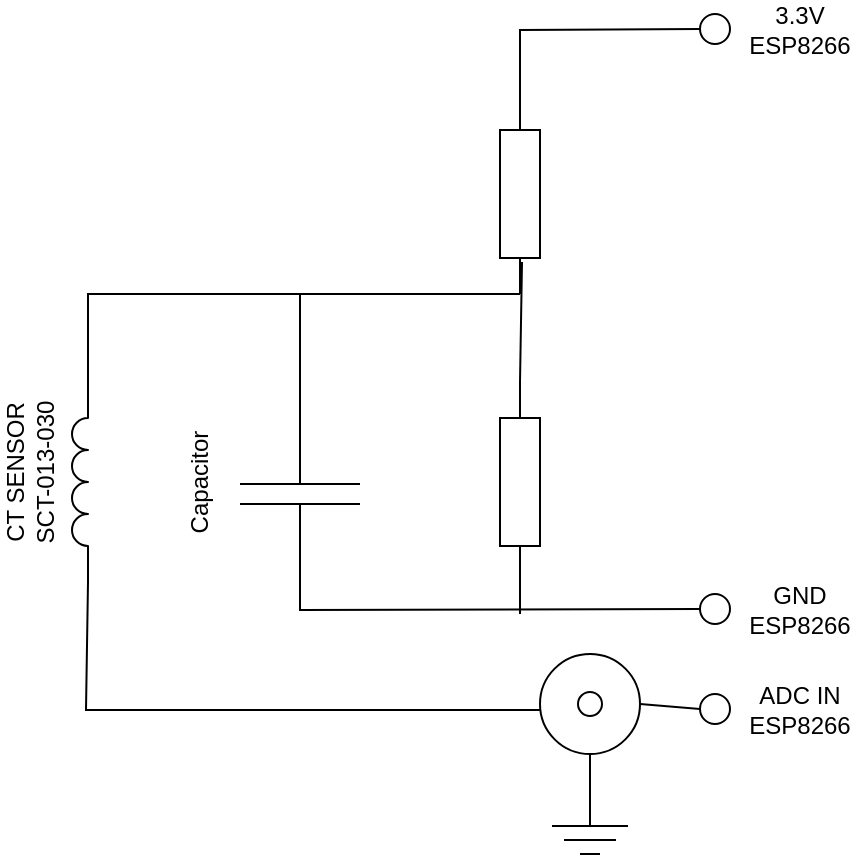 <mxfile version="15.9.1" type="github">
  <diagram name="Page-1" id="7e0a89b8-554c-2b80-1dc8-d5c74ca68de4">
    <mxGraphModel dx="1426" dy="921" grid="1" gridSize="10" guides="1" tooltips="1" connect="1" arrows="1" fold="1" page="1" pageScale="1" pageWidth="1100" pageHeight="850" background="none" math="0" shadow="0">
      <root>
        <mxCell id="0" />
        <mxCell id="1" parent="0" />
        <mxCell id="W4vD0Bz4JJiFI6CvOiRV-2" value="" style="pointerEvents=1;verticalLabelPosition=bottom;shadow=0;dashed=0;align=center;html=1;verticalAlign=top;shape=mxgraph.electrical.inductors.inductor_3;rotation=-90;" vertex="1" parent="1">
          <mxGeometry x="110" y="270" width="100" height="8" as="geometry" />
        </mxCell>
        <mxCell id="W4vD0Bz4JJiFI6CvOiRV-3" value="" style="pointerEvents=1;verticalLabelPosition=bottom;shadow=0;dashed=0;align=center;html=1;verticalAlign=top;shape=mxgraph.electrical.capacitors.capacitor_1;rotation=90;" vertex="1" parent="1">
          <mxGeometry x="220" y="250" width="100" height="60" as="geometry" />
        </mxCell>
        <mxCell id="W4vD0Bz4JJiFI6CvOiRV-4" value="" style="pointerEvents=1;verticalLabelPosition=bottom;shadow=0;dashed=0;align=center;html=1;verticalAlign=top;shape=mxgraph.electrical.resistors.resistor_1;rotation=-90;" vertex="1" parent="1">
          <mxGeometry x="330" y="264" width="100" height="20" as="geometry" />
        </mxCell>
        <mxCell id="W4vD0Bz4JJiFI6CvOiRV-5" value="" style="pointerEvents=1;verticalLabelPosition=bottom;shadow=0;dashed=0;align=center;html=1;verticalAlign=top;shape=mxgraph.electrical.resistors.resistor_1;rotation=-90;" vertex="1" parent="1">
          <mxGeometry x="330" y="120" width="100" height="20" as="geometry" />
        </mxCell>
        <mxCell id="W4vD0Bz4JJiFI6CvOiRV-7" value="" style="endArrow=none;html=1;rounded=0;entryX=0;entryY=0.5;entryDx=0;entryDy=0;exitX=1;exitY=0.5;exitDx=0;exitDy=0;exitPerimeter=0;" edge="1" parent="1" source="W4vD0Bz4JJiFI6CvOiRV-5" target="W4vD0Bz4JJiFI6CvOiRV-8">
          <mxGeometry width="50" height="50" relative="1" as="geometry">
            <mxPoint x="520" y="330" as="sourcePoint" />
            <mxPoint x="570" y="280" as="targetPoint" />
            <Array as="points">
              <mxPoint x="380" y="48" />
            </Array>
          </mxGeometry>
        </mxCell>
        <mxCell id="W4vD0Bz4JJiFI6CvOiRV-8" value="" style="verticalLabelPosition=bottom;shadow=0;dashed=0;align=center;html=1;verticalAlign=top;strokeWidth=1;shape=ellipse;perimeter=ellipsePerimeter;" vertex="1" parent="1">
          <mxGeometry x="470" y="40" width="15" height="15" as="geometry" />
        </mxCell>
        <mxCell id="W4vD0Bz4JJiFI6CvOiRV-9" value="" style="endArrow=none;html=1;rounded=0;entryX=0;entryY=0.5;entryDx=0;entryDy=0;exitX=1;exitY=1;exitDx=0;exitDy=0;exitPerimeter=0;entryPerimeter=0;" edge="1" parent="1" source="W4vD0Bz4JJiFI6CvOiRV-2" target="W4vD0Bz4JJiFI6CvOiRV-5">
          <mxGeometry width="50" height="50" relative="1" as="geometry">
            <mxPoint x="160" y="202.5" as="sourcePoint" />
            <mxPoint x="250" y="170" as="targetPoint" />
            <Array as="points">
              <mxPoint x="164" y="180" />
              <mxPoint x="270" y="180" />
            </Array>
          </mxGeometry>
        </mxCell>
        <mxCell id="W4vD0Bz4JJiFI6CvOiRV-10" value="" style="verticalLabelPosition=bottom;shadow=0;dashed=0;align=center;html=1;verticalAlign=top;strokeWidth=1;shape=ellipse;perimeter=ellipsePerimeter;" vertex="1" parent="1">
          <mxGeometry x="470" y="330" width="15" height="15" as="geometry" />
        </mxCell>
        <mxCell id="W4vD0Bz4JJiFI6CvOiRV-11" value="" style="verticalLabelPosition=bottom;shadow=0;dashed=0;align=center;html=1;verticalAlign=top;strokeWidth=1;shape=ellipse;perimeter=ellipsePerimeter;" vertex="1" parent="1">
          <mxGeometry x="470" y="380" width="15" height="15" as="geometry" />
        </mxCell>
        <mxCell id="W4vD0Bz4JJiFI6CvOiRV-12" value="" style="endArrow=none;html=1;rounded=0;exitX=0;exitY=0.5;exitDx=0;exitDy=0;exitPerimeter=0;" edge="1" parent="1" source="W4vD0Bz4JJiFI6CvOiRV-3">
          <mxGeometry width="50" height="50" relative="1" as="geometry">
            <mxPoint x="520" y="330" as="sourcePoint" />
            <mxPoint x="270" y="180" as="targetPoint" />
          </mxGeometry>
        </mxCell>
        <mxCell id="W4vD0Bz4JJiFI6CvOiRV-13" value="" style="endArrow=none;html=1;rounded=0;exitX=1;exitY=0.5;exitDx=0;exitDy=0;exitPerimeter=0;entryX=0.16;entryY=0.55;entryDx=0;entryDy=0;entryPerimeter=0;" edge="1" parent="1" source="W4vD0Bz4JJiFI6CvOiRV-4" target="W4vD0Bz4JJiFI6CvOiRV-5">
          <mxGeometry width="50" height="50" relative="1" as="geometry">
            <mxPoint x="280" y="240" as="sourcePoint" />
            <mxPoint x="280" y="190" as="targetPoint" />
          </mxGeometry>
        </mxCell>
        <mxCell id="W4vD0Bz4JJiFI6CvOiRV-14" value="" style="endArrow=none;html=1;rounded=0;entryX=0;entryY=1;entryDx=0;entryDy=0;entryPerimeter=0;" edge="1" parent="1" target="W4vD0Bz4JJiFI6CvOiRV-2">
          <mxGeometry width="50" height="50" relative="1" as="geometry">
            <mxPoint x="390" y="388" as="sourcePoint" />
            <mxPoint x="200" y="310" as="targetPoint" />
            <Array as="points">
              <mxPoint x="163" y="388" />
            </Array>
          </mxGeometry>
        </mxCell>
        <mxCell id="W4vD0Bz4JJiFI6CvOiRV-15" value="" style="endArrow=none;html=1;rounded=0;exitX=0;exitY=0.5;exitDx=0;exitDy=0;entryX=1;entryY=0.5;entryDx=0;entryDy=0;entryPerimeter=0;" edge="1" parent="1" source="W4vD0Bz4JJiFI6CvOiRV-10" target="W4vD0Bz4JJiFI6CvOiRV-3">
          <mxGeometry width="50" height="50" relative="1" as="geometry">
            <mxPoint x="300" y="260" as="sourcePoint" />
            <mxPoint x="300" y="210" as="targetPoint" />
            <Array as="points">
              <mxPoint x="270" y="338" />
            </Array>
          </mxGeometry>
        </mxCell>
        <mxCell id="W4vD0Bz4JJiFI6CvOiRV-16" value="" style="endArrow=none;html=1;rounded=0;entryX=0;entryY=0.5;entryDx=0;entryDy=0;entryPerimeter=0;" edge="1" parent="1" target="W4vD0Bz4JJiFI6CvOiRV-4">
          <mxGeometry width="50" height="50" relative="1" as="geometry">
            <mxPoint x="380" y="340" as="sourcePoint" />
            <mxPoint x="410" y="330" as="targetPoint" />
          </mxGeometry>
        </mxCell>
        <mxCell id="W4vD0Bz4JJiFI6CvOiRV-17" value="3.3V ESP8266" style="text;html=1;strokeColor=none;fillColor=none;align=center;verticalAlign=middle;whiteSpace=wrap;rounded=0;" vertex="1" parent="1">
          <mxGeometry x="490" y="33" width="60" height="30" as="geometry" />
        </mxCell>
        <mxCell id="W4vD0Bz4JJiFI6CvOiRV-18" value="GND ESP8266" style="text;html=1;strokeColor=none;fillColor=none;align=center;verticalAlign=middle;whiteSpace=wrap;rounded=0;" vertex="1" parent="1">
          <mxGeometry x="490" y="322.5" width="60" height="30" as="geometry" />
        </mxCell>
        <mxCell id="W4vD0Bz4JJiFI6CvOiRV-19" value="ADC IN ESP8266" style="text;html=1;strokeColor=none;fillColor=none;align=center;verticalAlign=middle;whiteSpace=wrap;rounded=0;" vertex="1" parent="1">
          <mxGeometry x="490" y="372.5" width="60" height="30" as="geometry" />
        </mxCell>
        <mxCell id="W4vD0Bz4JJiFI6CvOiRV-20" value="CT SENSOR&lt;br&gt;&amp;nbsp;SCT-013-030&amp;nbsp;" style="text;html=1;strokeColor=none;fillColor=none;align=center;verticalAlign=middle;whiteSpace=wrap;rounded=0;rotation=-90;" vertex="1" parent="1">
          <mxGeometry x="90" y="254" width="90" height="30" as="geometry" />
        </mxCell>
        <mxCell id="W4vD0Bz4JJiFI6CvOiRV-21" value="Capacitor" style="text;html=1;strokeColor=none;fillColor=none;align=center;verticalAlign=middle;whiteSpace=wrap;rounded=0;rotation=-90;" vertex="1" parent="1">
          <mxGeometry x="190" y="259" width="60" height="30" as="geometry" />
        </mxCell>
        <mxCell id="W4vD0Bz4JJiFI6CvOiRV-22" value="" style="pointerEvents=1;verticalLabelPosition=bottom;shadow=0;dashed=0;align=center;html=1;verticalAlign=top;shape=mxgraph.electrical.miscellaneous.coaxial_jack_plug" vertex="1" parent="1">
          <mxGeometry x="390" y="360" width="50" height="100" as="geometry" />
        </mxCell>
        <mxCell id="W4vD0Bz4JJiFI6CvOiRV-23" value="" style="endArrow=none;html=1;rounded=0;exitX=1;exitY=0.25;exitDx=0;exitDy=0;exitPerimeter=0;entryX=0;entryY=0.5;entryDx=0;entryDy=0;" edge="1" parent="1" source="W4vD0Bz4JJiFI6CvOiRV-22" target="W4vD0Bz4JJiFI6CvOiRV-11">
          <mxGeometry width="50" height="50" relative="1" as="geometry">
            <mxPoint x="520" y="670" as="sourcePoint" />
            <mxPoint x="570" y="620" as="targetPoint" />
          </mxGeometry>
        </mxCell>
      </root>
    </mxGraphModel>
  </diagram>
</mxfile>
